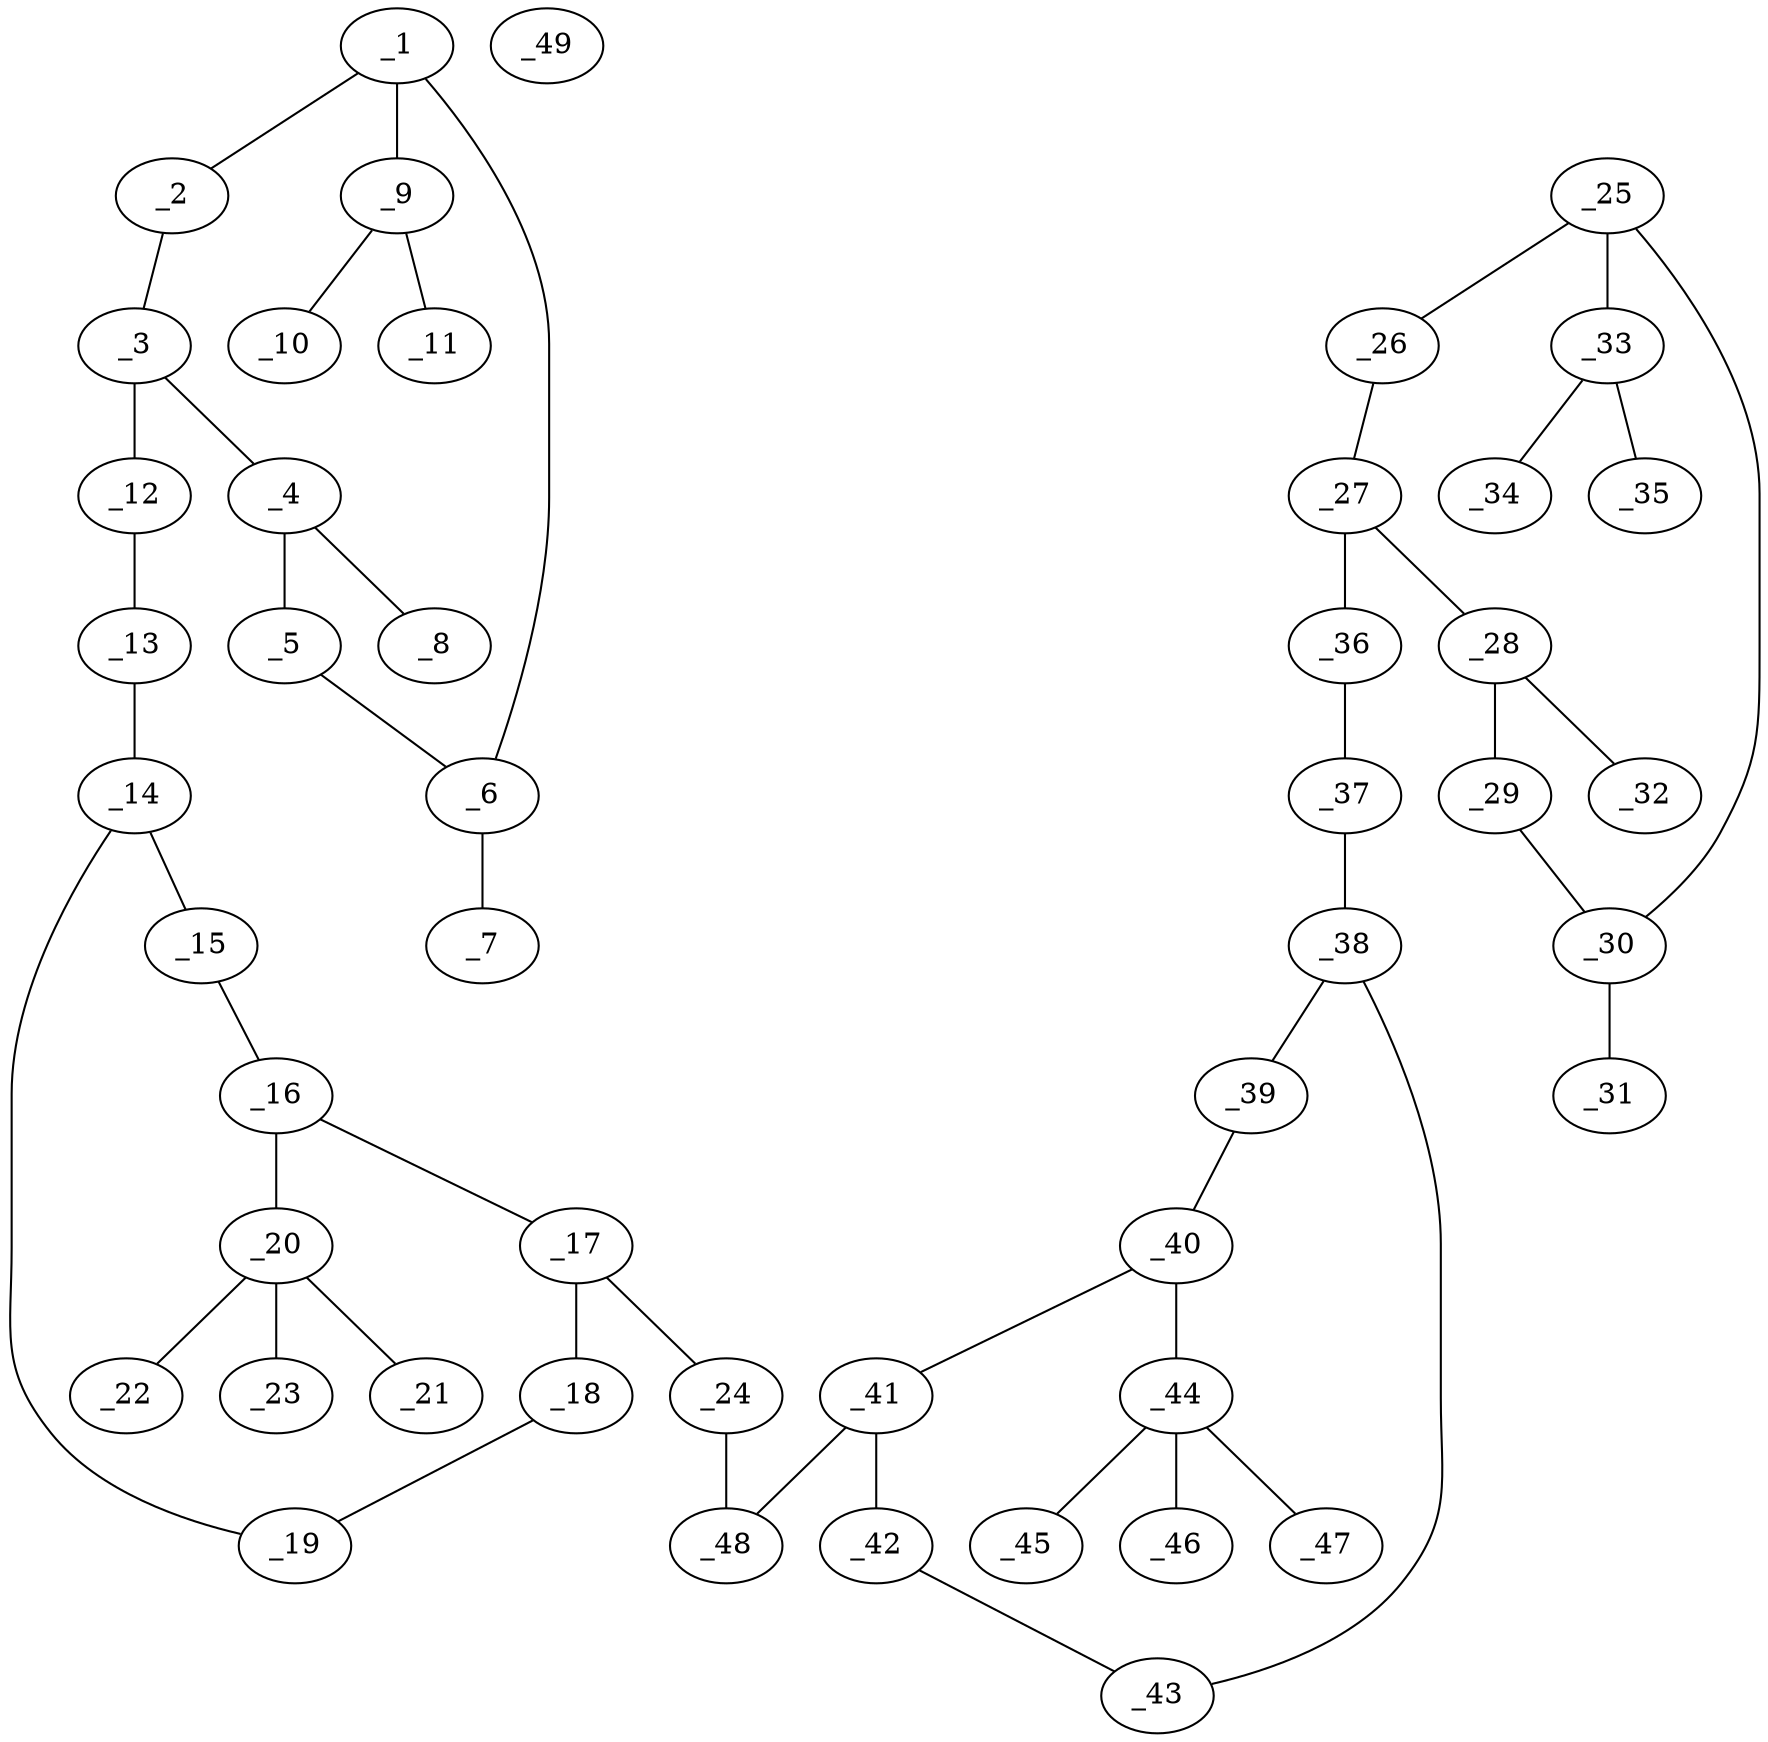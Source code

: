 graph molid642656 {
	_1	 [charge=0,
		chem=1,
		symbol="C  ",
		x="15.8564",
		y="-4"];
	_2	 [charge=0,
		chem=1,
		symbol="C  ",
		x="14.9904",
		y="-3.5"];
	_1 -- _2	 [valence=1];
	_6	 [charge=0,
		chem=1,
		symbol="C  ",
		x="16.7224",
		y="-3.5"];
	_1 -- _6	 [valence=2];
	_9	 [charge=0,
		chem=1,
		symbol="C  ",
		x="15.8564",
		y="-5"];
	_1 -- _9	 [valence=1];
	_3	 [charge=0,
		chem=1,
		symbol="C  ",
		x="14.9904",
		y="-2.5"];
	_2 -- _3	 [valence=2];
	_4	 [charge=0,
		chem=1,
		symbol="C  ",
		x="15.8564",
		y="-2"];
	_3 -- _4	 [valence=1];
	_12	 [charge=0,
		chem=4,
		symbol="N  ",
		x="14.1243",
		y="-2"];
	_3 -- _12	 [valence=1];
	_5	 [charge=0,
		chem=1,
		symbol="C  ",
		x="16.7224",
		y="-2.5"];
	_4 -- _5	 [valence=2];
	_8	 [charge=0,
		chem=2,
		symbol="O  ",
		x="15.8564",
		y="-1"];
	_4 -- _8	 [valence=1];
	_5 -- _6	 [valence=1];
	_7	 [charge=0,
		chem=2,
		symbol="O  ",
		x="17.5884",
		y="-4"];
	_6 -- _7	 [valence=1];
	_10	 [charge=0,
		chem=2,
		symbol="O  ",
		x="14.9903",
		y="-5.5"];
	_9 -- _10	 [valence=2];
	_11	 [charge=0,
		chem=2,
		symbol="O  ",
		x="16.7224",
		y="-5.5"];
	_9 -- _11	 [valence=1];
	_13	 [charge=0,
		chem=4,
		symbol="N  ",
		x="14.1243",
		y="-1"];
	_12 -- _13	 [valence=2];
	_14	 [charge=0,
		chem=1,
		symbol="C  ",
		x="13.2583",
		y="-0.5"];
	_13 -- _14	 [valence=1];
	_15	 [charge=0,
		chem=1,
		symbol="C  ",
		x="13.2583",
		y="0.5"];
	_14 -- _15	 [valence=1];
	_19	 [charge=0,
		chem=1,
		symbol="C  ",
		x="12.3923",
		y="-1"];
	_14 -- _19	 [valence=2];
	_16	 [charge=0,
		chem=1,
		symbol="C  ",
		x="12.3923",
		y=1];
	_15 -- _16	 [valence=2];
	_17	 [charge=0,
		chem=1,
		symbol="C  ",
		x="11.5263",
		y="0.5"];
	_16 -- _17	 [valence=1];
	_20	 [charge=0,
		chem=5,
		symbol="S  ",
		x="12.3923",
		y=2];
	_16 -- _20	 [valence=1];
	_18	 [charge=0,
		chem=1,
		symbol="C  ",
		x="11.5263",
		y="-0.5"];
	_17 -- _18	 [valence=2];
	_24	 [charge=0,
		chem=1,
		symbol="C  ",
		x="10.6602",
		y=1];
	_17 -- _24	 [valence=1];
	_18 -- _19	 [valence=1];
	_21	 [charge=0,
		chem=2,
		symbol="O  ",
		x="12.3923",
		y=3];
	_20 -- _21	 [valence=2];
	_22	 [charge=0,
		chem=2,
		symbol="O  ",
		x="11.3923",
		y=2];
	_20 -- _22	 [valence=2];
	_23	 [charge=0,
		chem=2,
		symbol="O  ",
		x="13.3923",
		y=2];
	_20 -- _23	 [valence=1];
	_48	 [charge=0,
		chem=1,
		symbol="C  ",
		x="9.7942",
		y="0.5"];
	_24 -- _48	 [valence=1];
	_25	 [charge=0,
		chem=1,
		symbol="C  ",
		x="3.7321",
		y=4];
	_26	 [charge=0,
		chem=1,
		symbol="C  ",
		x="4.5981",
		y="3.5"];
	_25 -- _26	 [valence=2];
	_30	 [charge=0,
		chem=1,
		symbol="C  ",
		x="3.7321",
		y=5];
	_25 -- _30	 [valence=1];
	_33	 [charge=0,
		chem=1,
		symbol="C  ",
		x="2.866",
		y="3.5"];
	_25 -- _33	 [valence=1];
	_27	 [charge=0,
		chem=1,
		symbol="C  ",
		x="5.4641",
		y=4];
	_26 -- _27	 [valence=1];
	_28	 [charge=0,
		chem=1,
		symbol="C  ",
		x="5.4641",
		y=5];
	_27 -- _28	 [valence=2];
	_36	 [charge=0,
		chem=4,
		symbol="N  ",
		x="6.3301",
		y="3.5"];
	_27 -- _36	 [valence=1];
	_29	 [charge=0,
		chem=1,
		symbol="C  ",
		x="4.5981",
		y="5.5"];
	_28 -- _29	 [valence=1];
	_32	 [charge=0,
		chem=2,
		symbol="O  ",
		x="6.3301",
		y="5.5"];
	_28 -- _32	 [valence=1];
	_29 -- _30	 [valence=2];
	_31	 [charge=0,
		chem=2,
		symbol="O  ",
		x="2.866",
		y="5.5"];
	_30 -- _31	 [valence=1];
	_34	 [charge=0,
		chem=2,
		symbol="O  ",
		x=2,
		y=4];
	_33 -- _34	 [valence=2];
	_35	 [charge=0,
		chem=2,
		symbol="O  ",
		x="2.866",
		y="2.5"];
	_33 -- _35	 [valence=1];
	_37	 [charge=0,
		chem=4,
		symbol="N  ",
		x="6.3301",
		y="2.5"];
	_36 -- _37	 [valence=2];
	_38	 [charge=0,
		chem=1,
		symbol="C  ",
		x="7.1961",
		y=2];
	_37 -- _38	 [valence=1];
	_39	 [charge=0,
		chem=1,
		symbol="C  ",
		x="7.1961",
		y=1];
	_38 -- _39	 [valence=2];
	_43	 [charge=0,
		chem=1,
		symbol="C  ",
		x="8.0622",
		y="2.5"];
	_38 -- _43	 [valence=1];
	_40	 [charge=0,
		chem=1,
		symbol="C  ",
		x="8.0622",
		y="0.5"];
	_39 -- _40	 [valence=1];
	_41	 [charge=0,
		chem=1,
		symbol="C  ",
		x="8.9282",
		y=1];
	_40 -- _41	 [valence=2];
	_44	 [charge=0,
		chem=5,
		symbol="S  ",
		x="8.0622",
		y="-0.5"];
	_40 -- _44	 [valence=1];
	_42	 [charge=0,
		chem=1,
		symbol="C  ",
		x="8.9282",
		y=2];
	_41 -- _42	 [valence=1];
	_41 -- _48	 [valence=1];
	_42 -- _43	 [valence=2];
	_45	 [charge=0,
		chem=2,
		symbol="O  ",
		x="8.0622",
		y="-1.5"];
	_44 -- _45	 [valence=2];
	_46	 [charge=0,
		chem=2,
		symbol="O  ",
		x="9.0622",
		y="-0.5"];
	_44 -- _46	 [valence=2];
	_47	 [charge=0,
		chem=2,
		symbol="O  ",
		x="7.0622",
		y="-0.5"];
	_44 -- _47	 [valence=1];
	_49	 [charge=0,
		chem=29,
		symbol="Na ",
		x="19.5884",
		y=0];
}
